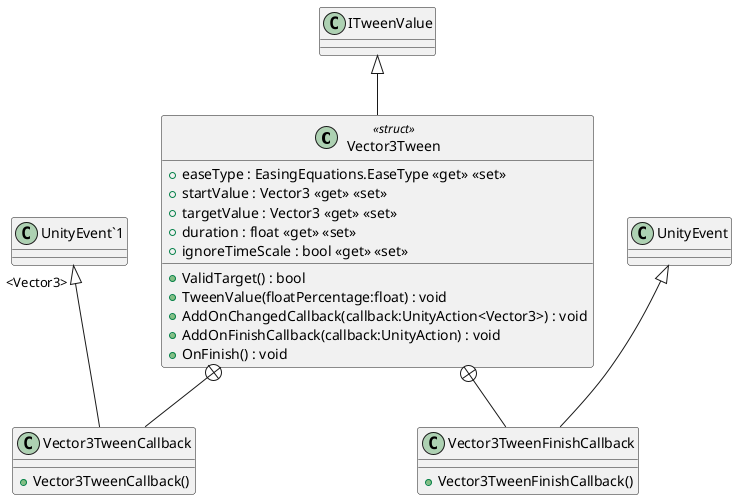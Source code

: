 @startuml
class Vector3Tween <<struct>> {
    + easeType : EasingEquations.EaseType <<get>> <<set>>
    + startValue : Vector3 <<get>> <<set>>
    + targetValue : Vector3 <<get>> <<set>>
    + duration : float <<get>> <<set>>
    + ignoreTimeScale : bool <<get>> <<set>>
    + ValidTarget() : bool
    + TweenValue(floatPercentage:float) : void
    + AddOnChangedCallback(callback:UnityAction<Vector3>) : void
    + AddOnFinishCallback(callback:UnityAction) : void
    + OnFinish() : void
}
class Vector3TweenCallback {
    + Vector3TweenCallback()
}
class Vector3TweenFinishCallback {
    + Vector3TweenFinishCallback()
}
ITweenValue <|-- Vector3Tween
Vector3Tween +-- Vector3TweenCallback
"UnityEvent`1" "<Vector3>" <|-- Vector3TweenCallback
Vector3Tween +-- Vector3TweenFinishCallback
UnityEvent <|-- Vector3TweenFinishCallback
@enduml
